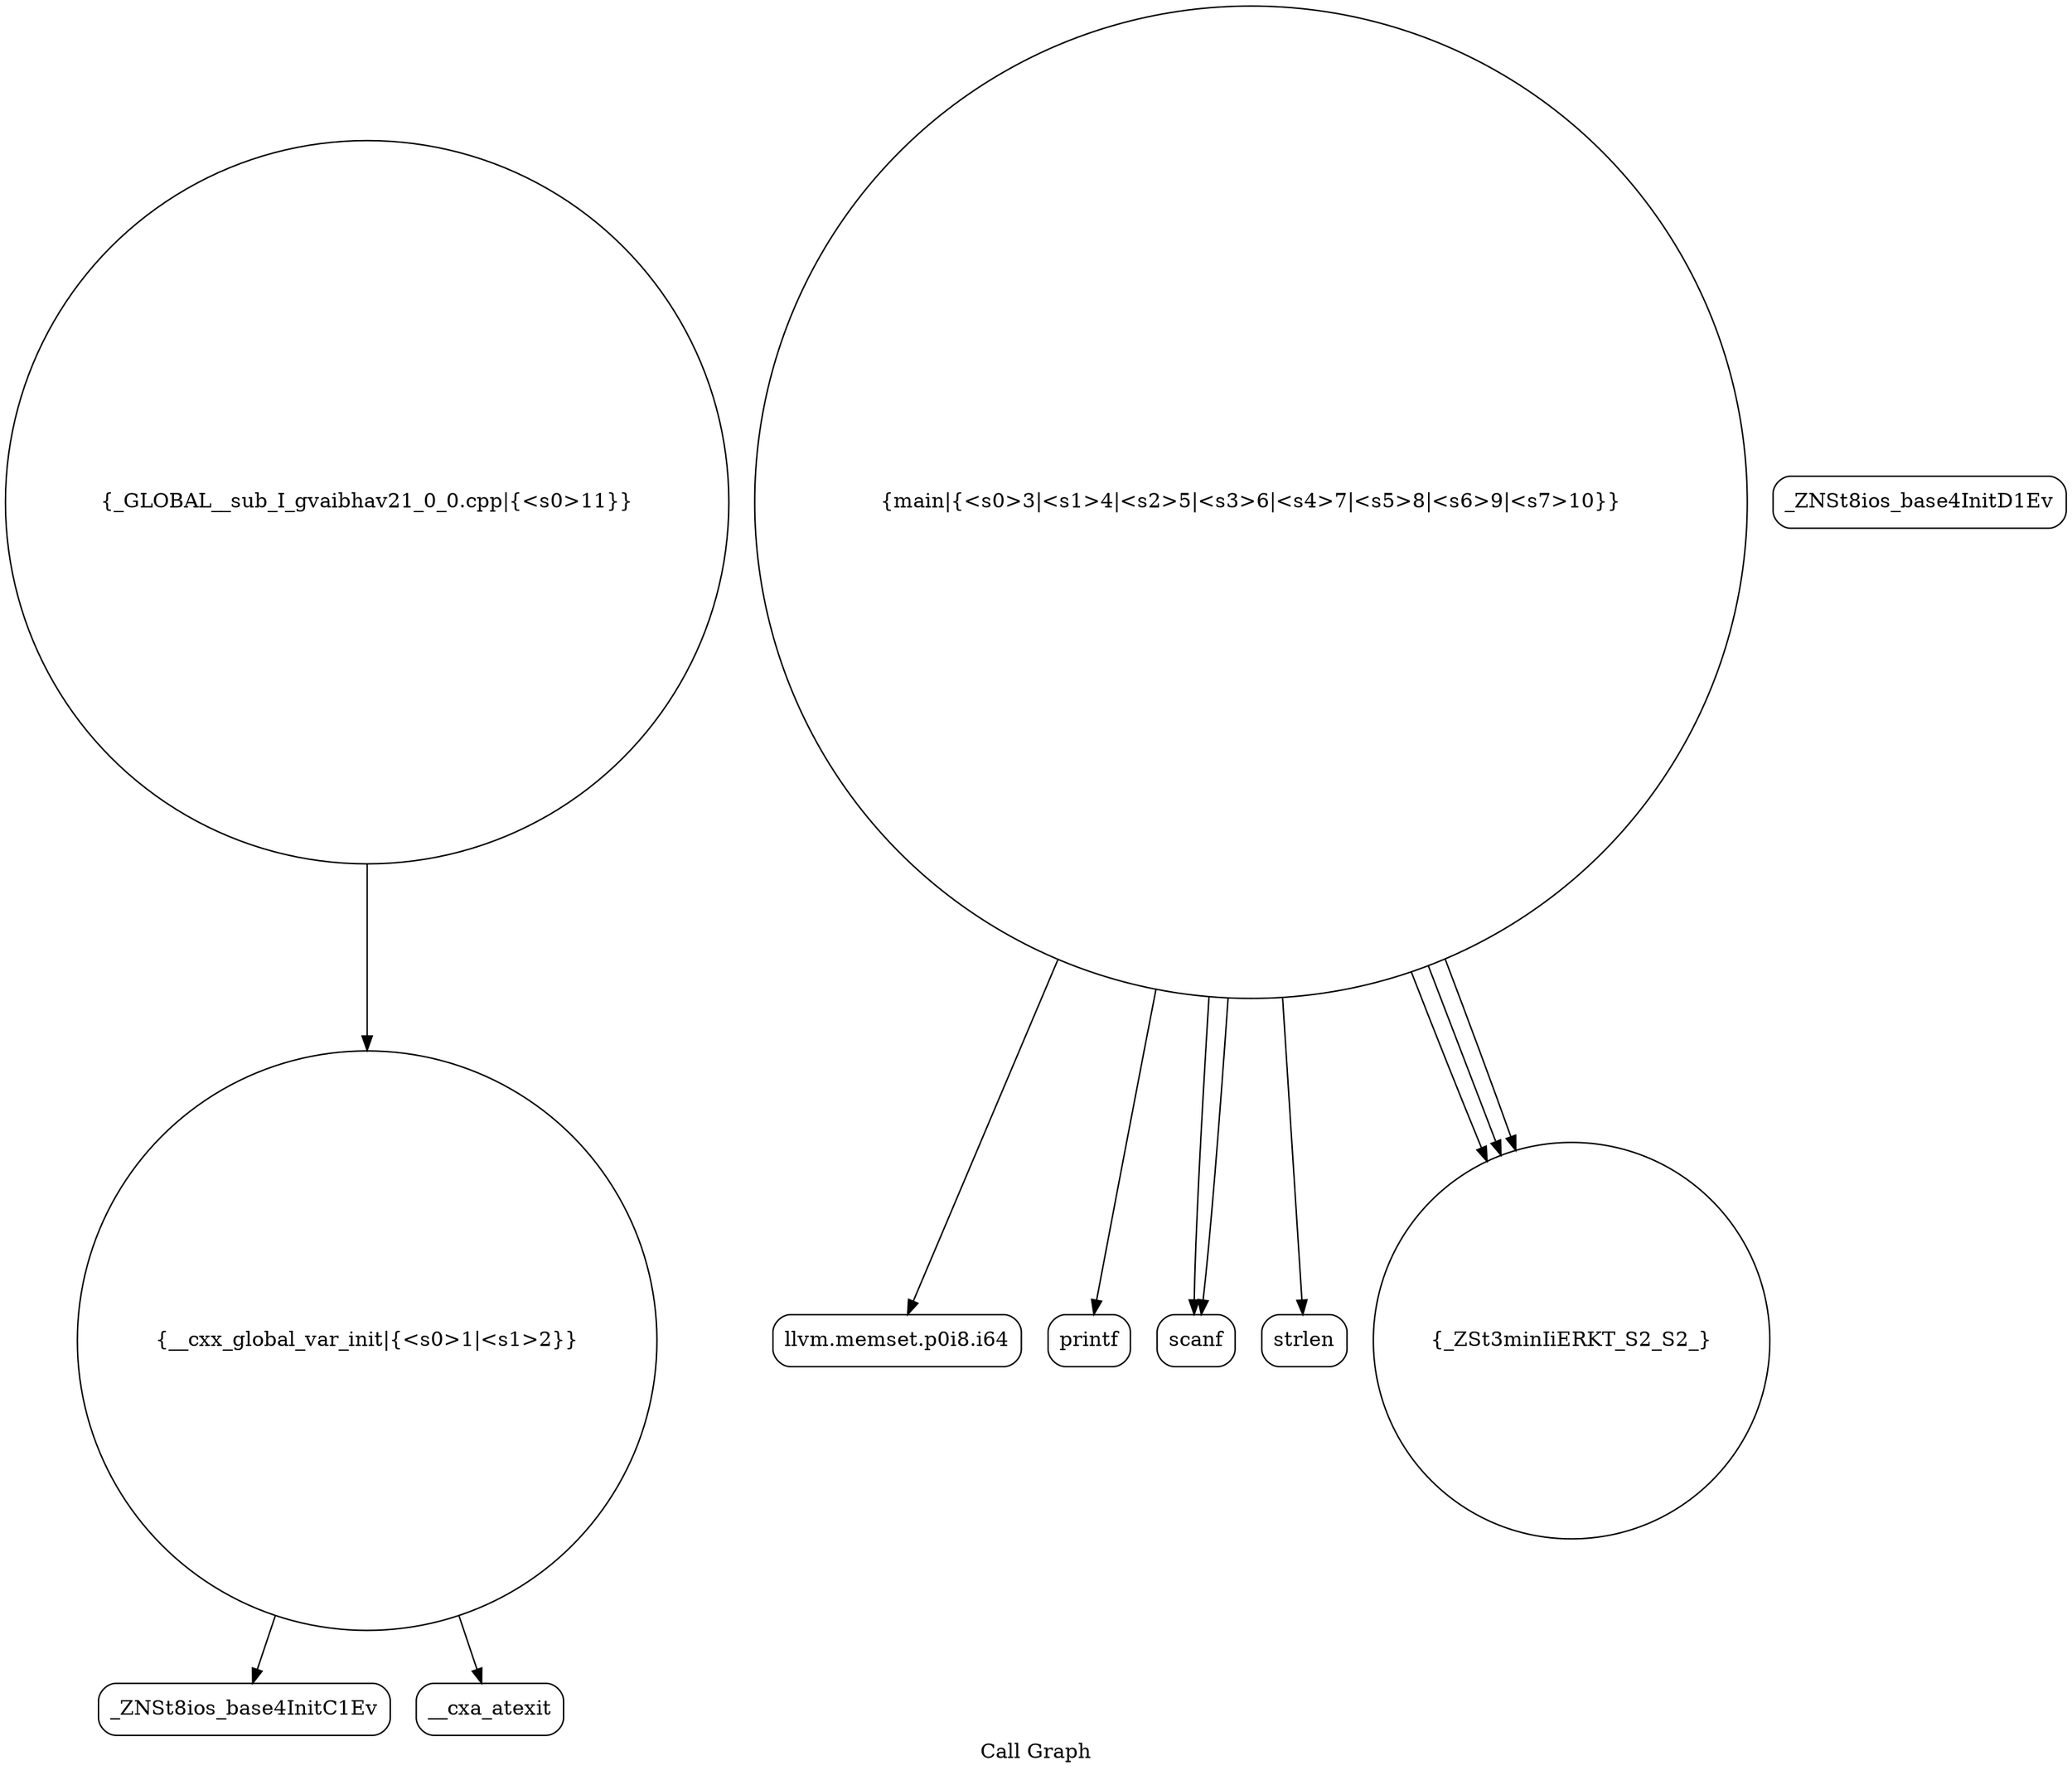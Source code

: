 digraph "Call Graph" {
	label="Call Graph";

	Node0x55af2a8be710 [shape=record,shape=circle,label="{__cxx_global_var_init|{<s0>1|<s1>2}}"];
	Node0x55af2a8be710:s0 -> Node0x55af2a8beba0[color=black];
	Node0x55af2a8be710:s1 -> Node0x55af2a8beca0[color=black];
	Node0x55af2a8beea0 [shape=record,shape=Mrecord,label="{llvm.memset.p0i8.i64}"];
	Node0x55af2a8bec20 [shape=record,shape=Mrecord,label="{_ZNSt8ios_base4InitD1Ev}"];
	Node0x55af2a8befa0 [shape=record,shape=Mrecord,label="{printf}"];
	Node0x55af2a8bed20 [shape=record,shape=circle,label="{main|{<s0>3|<s1>4|<s2>5|<s3>6|<s4>7|<s5>8|<s6>9|<s7>10}}"];
	Node0x55af2a8bed20:s0 -> Node0x55af2a8beda0[color=black];
	Node0x55af2a8bed20:s1 -> Node0x55af2a8beda0[color=black];
	Node0x55af2a8bed20:s2 -> Node0x55af2a8bee20[color=black];
	Node0x55af2a8bed20:s3 -> Node0x55af2a8beea0[color=black];
	Node0x55af2a8bed20:s4 -> Node0x55af2a8bef20[color=black];
	Node0x55af2a8bed20:s5 -> Node0x55af2a8bef20[color=black];
	Node0x55af2a8bed20:s6 -> Node0x55af2a8bef20[color=black];
	Node0x55af2a8bed20:s7 -> Node0x55af2a8befa0[color=black];
	Node0x55af2a8bee20 [shape=record,shape=Mrecord,label="{strlen}"];
	Node0x55af2a8beba0 [shape=record,shape=Mrecord,label="{_ZNSt8ios_base4InitC1Ev}"];
	Node0x55af2a8bef20 [shape=record,shape=circle,label="{_ZSt3minIiERKT_S2_S2_}"];
	Node0x55af2a8beca0 [shape=record,shape=Mrecord,label="{__cxa_atexit}"];
	Node0x55af2a8bf020 [shape=record,shape=circle,label="{_GLOBAL__sub_I_gvaibhav21_0_0.cpp|{<s0>11}}"];
	Node0x55af2a8bf020:s0 -> Node0x55af2a8be710[color=black];
	Node0x55af2a8beda0 [shape=record,shape=Mrecord,label="{scanf}"];
}
